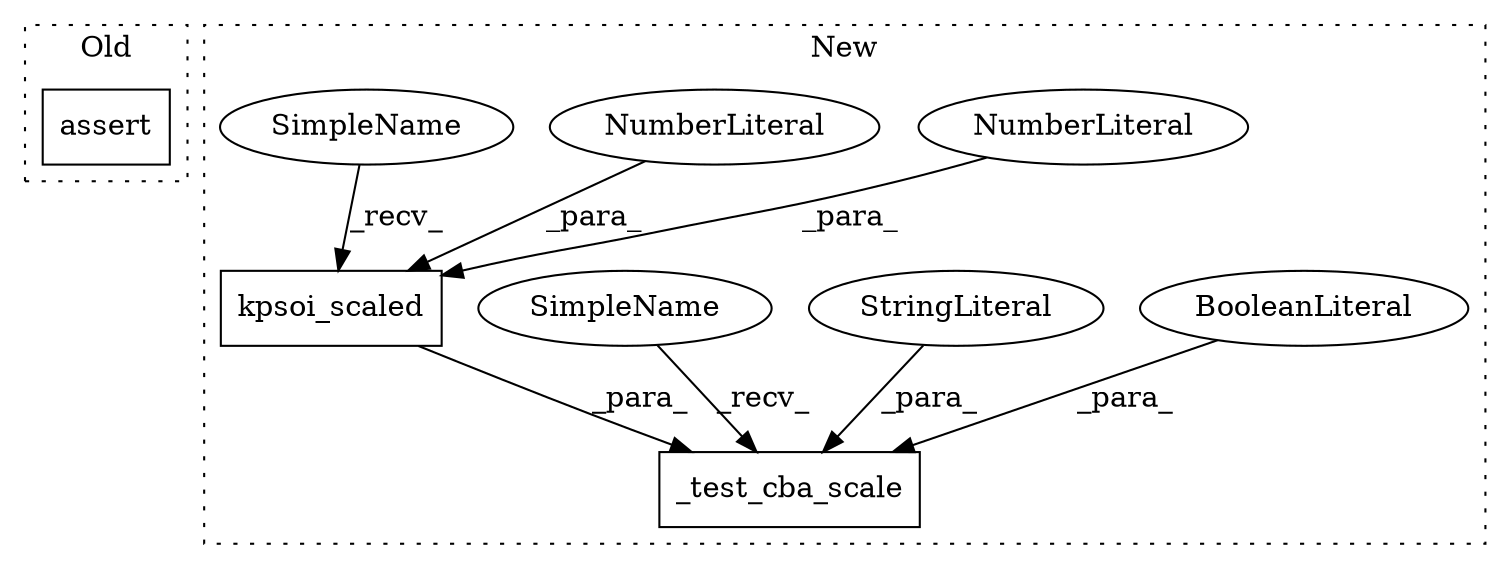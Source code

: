 digraph G {
subgraph cluster0 {
1 [label="assert" a="6" s="23999" l="7" shape="box"];
label = "Old";
style="dotted";
}
subgraph cluster1 {
2 [label="kpsoi_scaled" a="32" s="27063,27084" l="13,1" shape="box"];
3 [label="NumberLiteral" a="34" s="27081" l="3" shape="ellipse"];
4 [label="NumberLiteral" a="34" s="27076" l="4" shape="ellipse"];
5 [label="_test_cba_scale" a="32" s="26986,27090" l="16,1" shape="box"];
6 [label="BooleanLiteral" a="9" s="27086" l="4" shape="ellipse"];
7 [label="StringLiteral" a="45" s="27002" l="19" shape="ellipse"];
8 [label="SimpleName" a="42" s="26981" l="4" shape="ellipse"];
9 [label="SimpleName" a="42" s="27058" l="4" shape="ellipse"];
label = "New";
style="dotted";
}
2 -> 5 [label="_para_"];
3 -> 2 [label="_para_"];
4 -> 2 [label="_para_"];
6 -> 5 [label="_para_"];
7 -> 5 [label="_para_"];
8 -> 5 [label="_recv_"];
9 -> 2 [label="_recv_"];
}